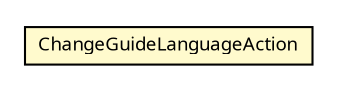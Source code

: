 #!/usr/local/bin/dot
#
# Class diagram 
# Generated by UMLGraph version R5_6 (http://www.umlgraph.org/)
#

digraph G {
	edge [fontname="Trebuchet MS",fontsize=10,labelfontname="Trebuchet MS",labelfontsize=10];
	node [fontname="Trebuchet MS",fontsize=10,shape=plaintext];
	nodesep=0.25;
	ranksep=0.5;
	// se.cambio.cds.gdl.editor.view.menubar.ChangeGuideLanguageAction
	c106271 [label=<<table title="se.cambio.cds.gdl.editor.view.menubar.ChangeGuideLanguageAction" border="0" cellborder="1" cellspacing="0" cellpadding="2" port="p" bgcolor="lemonChiffon" href="./ChangeGuideLanguageAction.html">
		<tr><td><table border="0" cellspacing="0" cellpadding="1">
<tr><td align="center" balign="center"><font face="Trebuchet MS"> ChangeGuideLanguageAction </font></td></tr>
		</table></td></tr>
		</table>>, URL="./ChangeGuideLanguageAction.html", fontname="Trebuchet MS", fontcolor="black", fontsize=9.0];
}

